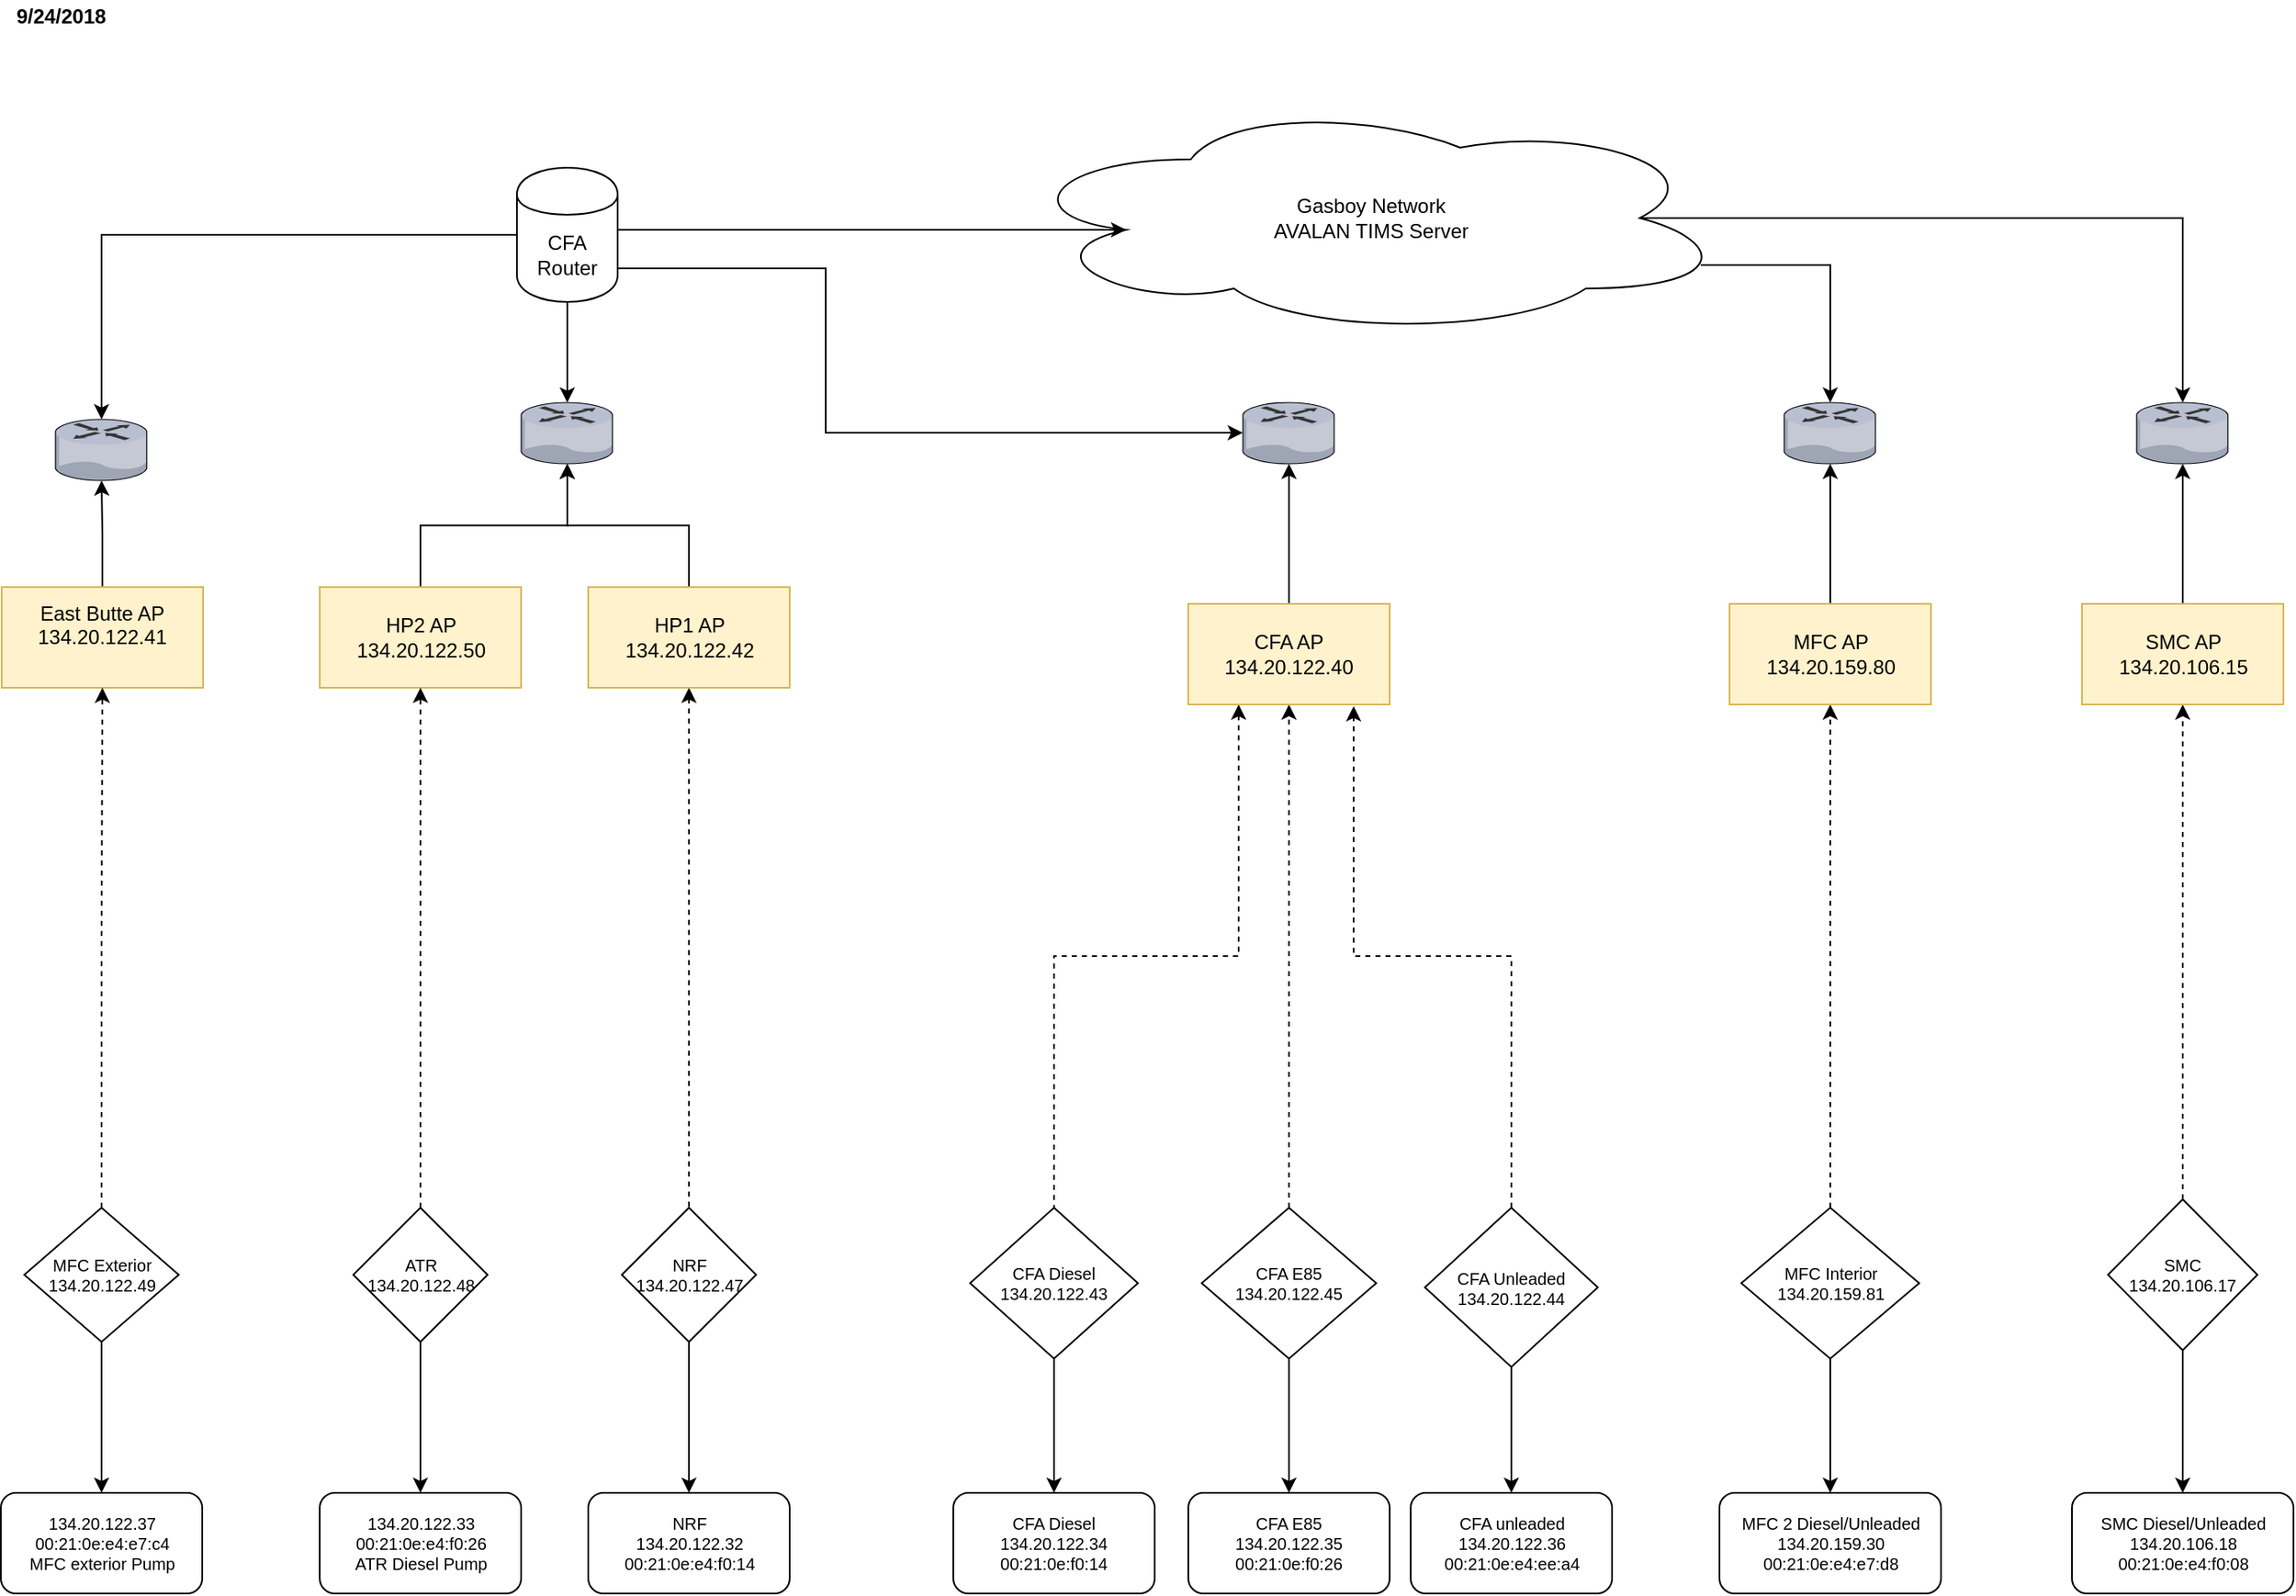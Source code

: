 <mxfile version="12.6.5" type="github"><diagram id="V1nhUXb54aowiIwP66wq" name="Page-1"><mxGraphModel dx="946" dy="525" grid="1" gridSize="10" guides="1" tooltips="1" connect="1" arrows="0" fold="1" page="1" pageScale="1" pageWidth="1700" pageHeight="1100" background="#ffffff" math="0" shadow="0"><root><mxCell id="0"/><mxCell id="1" parent="0"/><mxCell id="8" style="edgeStyle=orthogonalEdgeStyle;rounded=0;html=1;exitX=0.5;exitY=0;jettySize=auto;orthogonalLoop=1;" parent="1" source="2" target="7" edge="1"><mxGeometry relative="1" as="geometry"/></mxCell><UserObject label="East Butte AP&lt;br&gt;134.20.122.41&lt;br&gt;&lt;br&gt;" link="http://134.20.122.41/" id="2"><mxCell style="rounded=0;whiteSpace=wrap;html=1;fillColor=#fff2cc;strokeColor=#d6b656;" parent="1" vertex="1"><mxGeometry x="149" y="360" width="120" height="60" as="geometry"/></mxCell></UserObject><mxCell id="5" style="edgeStyle=orthogonalEdgeStyle;rounded=0;html=1;exitX=0.5;exitY=1;entryX=0.5;entryY=0;jettySize=auto;orthogonalLoop=1;fontSize=10;" parent="1" source="3" target="4" edge="1"><mxGeometry relative="1" as="geometry"/></mxCell><mxCell id="6" style="edgeStyle=orthogonalEdgeStyle;rounded=0;html=1;exitX=0.5;exitY=0;jettySize=auto;orthogonalLoop=1;dashed=1;" parent="1" source="3" target="2" edge="1"><mxGeometry relative="1" as="geometry"/></mxCell><UserObject label="&lt;font style=&quot;font-size: 10px&quot;&gt;MFC Exterior&lt;br style=&quot;font-size: 10px&quot;&gt;134.20.122.49&lt;/font&gt;&lt;br style=&quot;font-size: 10px&quot;&gt;" link="http://134.20.122.49/" id="3"><mxCell style="rhombus;whiteSpace=wrap;html=1;fontSize=10;" parent="1" vertex="1"><mxGeometry x="162.5" y="730" width="92" height="80" as="geometry"/></mxCell></UserObject><mxCell id="4" value="134.20.122.37&lt;br style=&quot;font-size: 10px;&quot;&gt;00:21:0e:e4:e7:c4&lt;br style=&quot;font-size: 10px;&quot;&gt;MFC exterior Pump&lt;br style=&quot;font-size: 10px;&quot;&gt;" style="rounded=1;whiteSpace=wrap;html=1;fontSize=10;" parent="1" vertex="1"><mxGeometry x="148.5" y="900" width="120" height="60" as="geometry"/></mxCell><mxCell id="7" value="" style="verticalLabelPosition=bottom;aspect=fixed;html=1;verticalAlign=top;strokeColor=none;align=center;outlineConnect=0;shape=mxgraph.citrix.router;" parent="1" vertex="1"><mxGeometry x="181" y="260" width="55" height="36.5" as="geometry"/></mxCell><mxCell id="30" style="edgeStyle=orthogonalEdgeStyle;rounded=0;html=1;exitX=0.5;exitY=0;jettySize=auto;orthogonalLoop=1;" parent="1" source="9" target="11" edge="1"><mxGeometry relative="1" as="geometry"/></mxCell><UserObject label="HP2 AP&lt;br&gt;134.20.122.50&lt;br&gt;" link="http://134.20.122.50/" id="9"><mxCell style="rounded=0;whiteSpace=wrap;html=1;fillColor=#fff2cc;strokeColor=#d6b656;" parent="1" vertex="1"><mxGeometry x="338.5" y="360" width="120" height="60" as="geometry"/></mxCell></UserObject><mxCell id="64" style="edgeStyle=orthogonalEdgeStyle;rounded=0;html=1;exitX=0.5;exitY=0;jettySize=auto;orthogonalLoop=1;" parent="1" source="10" target="11" edge="1"><mxGeometry relative="1" as="geometry"/></mxCell><mxCell id="65" style="edgeStyle=orthogonalEdgeStyle;rounded=0;html=1;exitX=0.5;exitY=1;entryX=0.5;entryY=0;jettySize=auto;orthogonalLoop=1;startArrow=classic;startFill=1;endArrow=none;endFill=0;dashed=1;" parent="1" source="10" target="13" edge="1"><mxGeometry relative="1" as="geometry"/></mxCell><UserObject label="HP1 AP&lt;br&gt;134.20.122.42&lt;br&gt;" link="http://134.20.122.42/" id="10"><mxCell style="rounded=0;whiteSpace=wrap;html=1;fillColor=#fff2cc;strokeColor=#d6b656;" parent="1" vertex="1"><mxGeometry x="498.5" y="360" width="120" height="60" as="geometry"/></mxCell></UserObject><mxCell id="11" value="" style="verticalLabelPosition=bottom;aspect=fixed;html=1;verticalAlign=top;strokeColor=none;align=center;outlineConnect=0;shape=mxgraph.citrix.router;" parent="1" vertex="1"><mxGeometry x="458.5" y="250" width="55" height="36.5" as="geometry"/></mxCell><mxCell id="12" style="edgeStyle=orthogonalEdgeStyle;rounded=0;html=1;exitX=0.5;exitY=1;entryX=0.5;entryY=0;jettySize=auto;orthogonalLoop=1;fontSize=10;" parent="1" source="13" target="14" edge="1"><mxGeometry relative="1" as="geometry"/></mxCell><UserObject label="NRF&lt;br style=&quot;font-size: 10px;&quot;&gt;134.20.122.47&lt;br style=&quot;font-size: 10px;&quot;&gt;" link="http://134.20.122.47/" id="13"><mxCell style="rhombus;whiteSpace=wrap;html=1;fontSize=10;" parent="1" vertex="1"><mxGeometry x="518.5" y="730" width="80" height="80" as="geometry"/></mxCell></UserObject><mxCell id="14" value="NRF&lt;br style=&quot;font-size: 10px;&quot;&gt;134.20.122.32&lt;br style=&quot;font-size: 10px;&quot;&gt;00:21:0e:e4:f0:14&lt;br style=&quot;font-size: 10px;&quot;&gt;" style="rounded=1;whiteSpace=wrap;html=1;fontSize=10;" parent="1" vertex="1"><mxGeometry x="498.5" y="900" width="120" height="60" as="geometry"/></mxCell><mxCell id="15" style="edgeStyle=orthogonalEdgeStyle;rounded=0;html=1;exitX=0.5;exitY=1;entryX=0.5;entryY=0;jettySize=auto;orthogonalLoop=1;fontSize=10;" parent="1" source="16" target="17" edge="1"><mxGeometry relative="1" as="geometry"/></mxCell><mxCell id="18" style="edgeStyle=orthogonalEdgeStyle;rounded=0;html=1;exitX=0.5;exitY=0;entryX=0.5;entryY=1;jettySize=auto;orthogonalLoop=1;dashed=1;" parent="1" source="16" target="9" edge="1"><mxGeometry relative="1" as="geometry"/></mxCell><UserObject label="&lt;font style=&quot;font-size: 10px;&quot;&gt;ATR&lt;br style=&quot;font-size: 10px;&quot;&gt;134.20.122.48&lt;/font&gt;&lt;br style=&quot;font-size: 10px;&quot;&gt;" link="http://134.20.122.48/" id="16"><mxCell style="rhombus;whiteSpace=wrap;html=1;fontSize=10;" parent="1" vertex="1"><mxGeometry x="358.5" y="730" width="80" height="80" as="geometry"/></mxCell></UserObject><mxCell id="17" value="134.20.122.33&lt;br style=&quot;font-size: 10px;&quot;&gt;00:21:0e:e4:f0:26&lt;br style=&quot;font-size: 10px;&quot;&gt;ATR Diesel Pump&lt;br style=&quot;font-size: 10px;&quot;&gt;" style="rounded=1;whiteSpace=wrap;html=1;fontSize=10;" parent="1" vertex="1"><mxGeometry x="338.5" y="900" width="120" height="60" as="geometry"/></mxCell><UserObject label="CFA Diesel&lt;br style=&quot;font-size: 10px;&quot;&gt;134.20.122.43" link="http://134.20.122.43/" id="22"><mxCell style="rhombus;whiteSpace=wrap;html=1;fontSize=10;" parent="1" vertex="1"><mxGeometry x="726" y="730" width="100" height="90" as="geometry"/></mxCell></UserObject><mxCell id="33" style="edgeStyle=orthogonalEdgeStyle;rounded=0;html=1;exitX=0.5;exitY=0;entryX=0.5;entryY=1;jettySize=auto;orthogonalLoop=1;dashed=1;" parent="1" source="23" target="25" edge="1"><mxGeometry relative="1" as="geometry"/></mxCell><mxCell id="60" style="edgeStyle=orthogonalEdgeStyle;rounded=0;html=1;exitX=0.5;exitY=1;jettySize=auto;orthogonalLoop=1;fontSize=10;" parent="1" source="23" target="27" edge="1"><mxGeometry relative="1" as="geometry"/></mxCell><UserObject label="CFA E85&lt;br style=&quot;font-size: 10px;&quot;&gt;134.20.122.45&lt;br style=&quot;font-size: 10px;&quot;&gt;" link="http://134.20.122.45/" id="23"><mxCell style="rhombus;whiteSpace=wrap;html=1;fontSize=10;" parent="1" vertex="1"><mxGeometry x="864" y="730" width="104" height="90" as="geometry"/></mxCell></UserObject><mxCell id="24" value="" style="verticalLabelPosition=bottom;aspect=fixed;html=1;verticalAlign=top;strokeColor=none;align=center;outlineConnect=0;shape=mxgraph.citrix.router;" parent="1" vertex="1"><mxGeometry x="888.5" y="250" width="55" height="36.5" as="geometry"/></mxCell><mxCell id="35" style="edgeStyle=orthogonalEdgeStyle;rounded=0;html=1;exitX=0.5;exitY=0;jettySize=auto;orthogonalLoop=1;" parent="1" source="25" target="24" edge="1"><mxGeometry relative="1" as="geometry"/></mxCell><mxCell id="63" style="edgeStyle=orthogonalEdgeStyle;rounded=0;html=1;exitX=0.25;exitY=1;entryX=0.5;entryY=0;endArrow=none;endFill=0;jettySize=auto;orthogonalLoop=1;dashed=1;startArrow=classic;startFill=1;" parent="1" source="25" target="22" edge="1"><mxGeometry relative="1" as="geometry"/></mxCell><UserObject label="CFA AP&lt;br&gt;134.20.122.40&lt;br&gt;" link="http://134.20.122.40/" id="25"><mxCell style="rounded=0;whiteSpace=wrap;html=1;fillColor=#fff2cc;strokeColor=#d6b656;" parent="1" vertex="1"><mxGeometry x="856" y="370" width="120" height="60" as="geometry"/></mxCell></UserObject><mxCell id="57" style="edgeStyle=orthogonalEdgeStyle;rounded=0;html=1;exitX=0.5;exitY=0;entryX=0.5;entryY=1;jettySize=auto;orthogonalLoop=1;endArrow=none;endFill=0;startArrow=classic;startFill=1;fontSize=10;" parent="1" source="26" target="22" edge="1"><mxGeometry relative="1" as="geometry"/></mxCell><mxCell id="26" value="CFA Diesel&lt;br style=&quot;font-size: 10px;&quot;&gt;134.20.122.34&lt;br style=&quot;font-size: 10px;&quot;&gt;00:21:0e:f0:14&lt;br style=&quot;font-size: 10px;&quot;&gt;" style="rounded=1;whiteSpace=wrap;html=1;fontSize=10;" parent="1" vertex="1"><mxGeometry x="716" y="900" width="120" height="60" as="geometry"/></mxCell><mxCell id="27" value="CFA E85&lt;br style=&quot;font-size: 10px;&quot;&gt;134.20.122.35&lt;br style=&quot;font-size: 10px;&quot;&gt;00:21:0e:f0:26&lt;br style=&quot;font-size: 10px;&quot;&gt;" style="rounded=1;whiteSpace=wrap;html=1;fontSize=10;" parent="1" vertex="1"><mxGeometry x="856" y="900" width="120" height="60" as="geometry"/></mxCell><mxCell id="28" value="CFA unleaded&lt;br style=&quot;font-size: 10px;&quot;&gt;134.20.122.36&lt;br style=&quot;font-size: 10px;&quot;&gt;00:21:0e:e4:ee:a4&lt;br style=&quot;font-size: 10px;&quot;&gt;" style="rounded=1;whiteSpace=wrap;html=1;fontSize=10;" parent="1" vertex="1"><mxGeometry x="988.5" y="900" width="120" height="60" as="geometry"/></mxCell><mxCell id="34" style="edgeStyle=orthogonalEdgeStyle;rounded=0;html=1;exitX=0.5;exitY=0;entryX=0.821;entryY=1.017;entryPerimeter=0;jettySize=auto;orthogonalLoop=1;dashed=1;" parent="1" source="29" target="25" edge="1"><mxGeometry relative="1" as="geometry"/></mxCell><mxCell id="61" style="edgeStyle=orthogonalEdgeStyle;rounded=0;html=1;exitX=0.5;exitY=1;jettySize=auto;orthogonalLoop=1;fontSize=10;" parent="1" source="29" target="28" edge="1"><mxGeometry relative="1" as="geometry"/></mxCell><UserObject label="CFA Unleaded&lt;br style=&quot;font-size: 10px;&quot;&gt;134.20.122.44&lt;br style=&quot;font-size: 10px;&quot;&gt;" link="http://134.20.122.44/" id="29"><mxCell style="rhombus;whiteSpace=wrap;html=1;fontSize=10;" parent="1" vertex="1"><mxGeometry x="997" y="730" width="103" height="95" as="geometry"/></mxCell></UserObject><mxCell id="36" value="MFC 2 Diesel/Unleaded&lt;br style=&quot;font-size: 10px;&quot;&gt;134.20.159.30&lt;br style=&quot;font-size: 10px;&quot;&gt;00:21:0e:e4:e7:d8&lt;br style=&quot;font-size: 10px;&quot;&gt;" style="rounded=1;whiteSpace=wrap;html=1;fontSize=10;" parent="1" vertex="1"><mxGeometry x="1172.5" y="900" width="132" height="60" as="geometry"/></mxCell><mxCell id="41" style="edgeStyle=orthogonalEdgeStyle;rounded=0;html=1;exitX=0.5;exitY=0;entryX=0.5;entryY=1;jettySize=auto;orthogonalLoop=1;dashed=1;" parent="1" source="37" target="38" edge="1"><mxGeometry relative="1" as="geometry"/></mxCell><mxCell id="42" style="edgeStyle=orthogonalEdgeStyle;rounded=0;html=1;exitX=0.5;exitY=1;jettySize=auto;orthogonalLoop=1;fontSize=10;" parent="1" source="37" target="36" edge="1"><mxGeometry relative="1" as="geometry"/></mxCell><UserObject label="MFC Interior&lt;br style=&quot;font-size: 10px;&quot;&gt;134.20.159.81&lt;br style=&quot;font-size: 10px;&quot;&gt;" link="http://134.20.159.81/" id="37"><mxCell style="rhombus;whiteSpace=wrap;html=1;fontSize=10;" parent="1" vertex="1"><mxGeometry x="1185.5" y="730" width="106" height="90" as="geometry"/></mxCell></UserObject><mxCell id="40" style="edgeStyle=orthogonalEdgeStyle;rounded=0;html=1;exitX=0.5;exitY=0;jettySize=auto;orthogonalLoop=1;" parent="1" source="38" target="39" edge="1"><mxGeometry relative="1" as="geometry"/></mxCell><UserObject label="MFC AP&lt;br&gt;134.20.159.80&lt;br&gt;" link="http://134.20.159.80/" id="38"><mxCell style="rounded=0;whiteSpace=wrap;html=1;fillColor=#fff2cc;strokeColor=#d6b656;" parent="1" vertex="1"><mxGeometry x="1178.5" y="370" width="120" height="60" as="geometry"/></mxCell></UserObject><mxCell id="39" value="" style="verticalLabelPosition=bottom;aspect=fixed;html=1;verticalAlign=top;strokeColor=none;align=center;outlineConnect=0;shape=mxgraph.citrix.router;" parent="1" vertex="1"><mxGeometry x="1211" y="250" width="55" height="36.5" as="geometry"/></mxCell><mxCell id="43" value="SMC Diesel/Unleaded&lt;br style=&quot;font-size: 10px;&quot;&gt;134.20.106.18&lt;br style=&quot;font-size: 10px;&quot;&gt;00:21:0e:e4:f0:08&lt;br style=&quot;font-size: 10px;&quot;&gt;" style="rounded=1;whiteSpace=wrap;html=1;fontSize=10;" parent="1" vertex="1"><mxGeometry x="1382.5" y="900" width="132" height="60" as="geometry"/></mxCell><mxCell id="44" style="edgeStyle=orthogonalEdgeStyle;rounded=0;html=1;exitX=0.5;exitY=0;entryX=0.5;entryY=1;jettySize=auto;orthogonalLoop=1;dashed=1;" parent="1" source="46" target="48" edge="1"><mxGeometry relative="1" as="geometry"/></mxCell><mxCell id="45" style="edgeStyle=orthogonalEdgeStyle;rounded=0;html=1;exitX=0.5;exitY=1;jettySize=auto;orthogonalLoop=1;fontSize=10;" parent="1" source="46" target="43" edge="1"><mxGeometry relative="1" as="geometry"/></mxCell><UserObject label="SMC&lt;br style=&quot;font-size: 10px;&quot;&gt;134.20.106.17&lt;br style=&quot;font-size: 10px;&quot;&gt;" link="http://134.20.106.17/" id="46"><mxCell style="rhombus;whiteSpace=wrap;html=1;fontSize=10;" parent="1" vertex="1"><mxGeometry x="1404" y="725" width="89" height="90" as="geometry"/></mxCell></UserObject><mxCell id="47" style="edgeStyle=orthogonalEdgeStyle;rounded=0;html=1;exitX=0.5;exitY=0;jettySize=auto;orthogonalLoop=1;" parent="1" source="48" target="49" edge="1"><mxGeometry relative="1" as="geometry"/></mxCell><UserObject label="SMC AP&lt;br&gt;134.20.106.15&lt;br&gt;" link="http://134.20.106.15/" id="48"><mxCell style="rounded=0;whiteSpace=wrap;html=1;fillColor=#fff2cc;strokeColor=#d6b656;" parent="1" vertex="1"><mxGeometry x="1388.5" y="370" width="120" height="60" as="geometry"/></mxCell></UserObject><mxCell id="49" value="" style="verticalLabelPosition=bottom;aspect=fixed;html=1;verticalAlign=top;strokeColor=none;align=center;outlineConnect=0;shape=mxgraph.citrix.router;" parent="1" vertex="1"><mxGeometry x="1421" y="250" width="55" height="36.5" as="geometry"/></mxCell><mxCell id="54" style="edgeStyle=orthogonalEdgeStyle;rounded=0;html=1;exitX=0.875;exitY=0.5;exitPerimeter=0;jettySize=auto;orthogonalLoop=1;" parent="1" source="50" target="49" edge="1"><mxGeometry relative="1" as="geometry"/></mxCell><mxCell id="55" style="edgeStyle=orthogonalEdgeStyle;rounded=0;html=1;exitX=0.96;exitY=0.7;exitPerimeter=0;jettySize=auto;orthogonalLoop=1;" parent="1" source="50" target="39" edge="1"><mxGeometry relative="1" as="geometry"/></mxCell><UserObject label="Gasboy Network&lt;br&gt;AVALAN TIMS Server&lt;br&gt;" link="https://gas16prd.inl.gov/login.htm" id="50"><mxCell style="ellipse;shape=cloud;whiteSpace=wrap;html=1;" parent="1" vertex="1"><mxGeometry x="750.5" y="70" width="428" height="140" as="geometry"/></mxCell></UserObject><mxCell id="66" value="9/24/2018" style="text;html=1;resizable=0;autosize=1;align=center;verticalAlign=middle;points=[];fillColor=none;strokeColor=none;rounded=0;fontStyle=1" parent="1" vertex="1"><mxGeometry x="149" y="10" width="70" height="20" as="geometry"/></mxCell><mxCell id="69" style="edgeStyle=orthogonalEdgeStyle;rounded=0;html=1;exitX=0;exitY=0.5;jettySize=auto;orthogonalLoop=1;" parent="1" source="68" target="7" edge="1"><mxGeometry relative="1" as="geometry"/></mxCell><mxCell id="70" style="edgeStyle=orthogonalEdgeStyle;rounded=0;html=1;exitX=0.5;exitY=1;jettySize=auto;orthogonalLoop=1;" parent="1" source="68" target="11" edge="1"><mxGeometry relative="1" as="geometry"/></mxCell><mxCell id="71" style="edgeStyle=orthogonalEdgeStyle;rounded=0;html=1;exitX=1;exitY=0.5;jettySize=auto;orthogonalLoop=1;" parent="1" source="68" target="24" edge="1"><mxGeometry relative="1" as="geometry"><Array as="points"><mxPoint x="516" y="170"/><mxPoint x="640" y="170"/><mxPoint x="640" y="268"/></Array></mxGeometry></mxCell><mxCell id="72" style="edgeStyle=orthogonalEdgeStyle;rounded=0;html=1;exitX=1;exitY=0.5;entryX=0.16;entryY=0.55;entryPerimeter=0;jettySize=auto;orthogonalLoop=1;" parent="1" source="68" target="50" edge="1"><mxGeometry relative="1" as="geometry"><Array as="points"><mxPoint x="516" y="147"/></Array></mxGeometry></mxCell><mxCell id="68" value="CFA Router" style="shape=cylinder;whiteSpace=wrap;html=1;boundedLbl=1;backgroundOutline=1;" parent="1" vertex="1"><mxGeometry x="456" y="110" width="60" height="80" as="geometry"/></mxCell></root></mxGraphModel></diagram></mxfile>